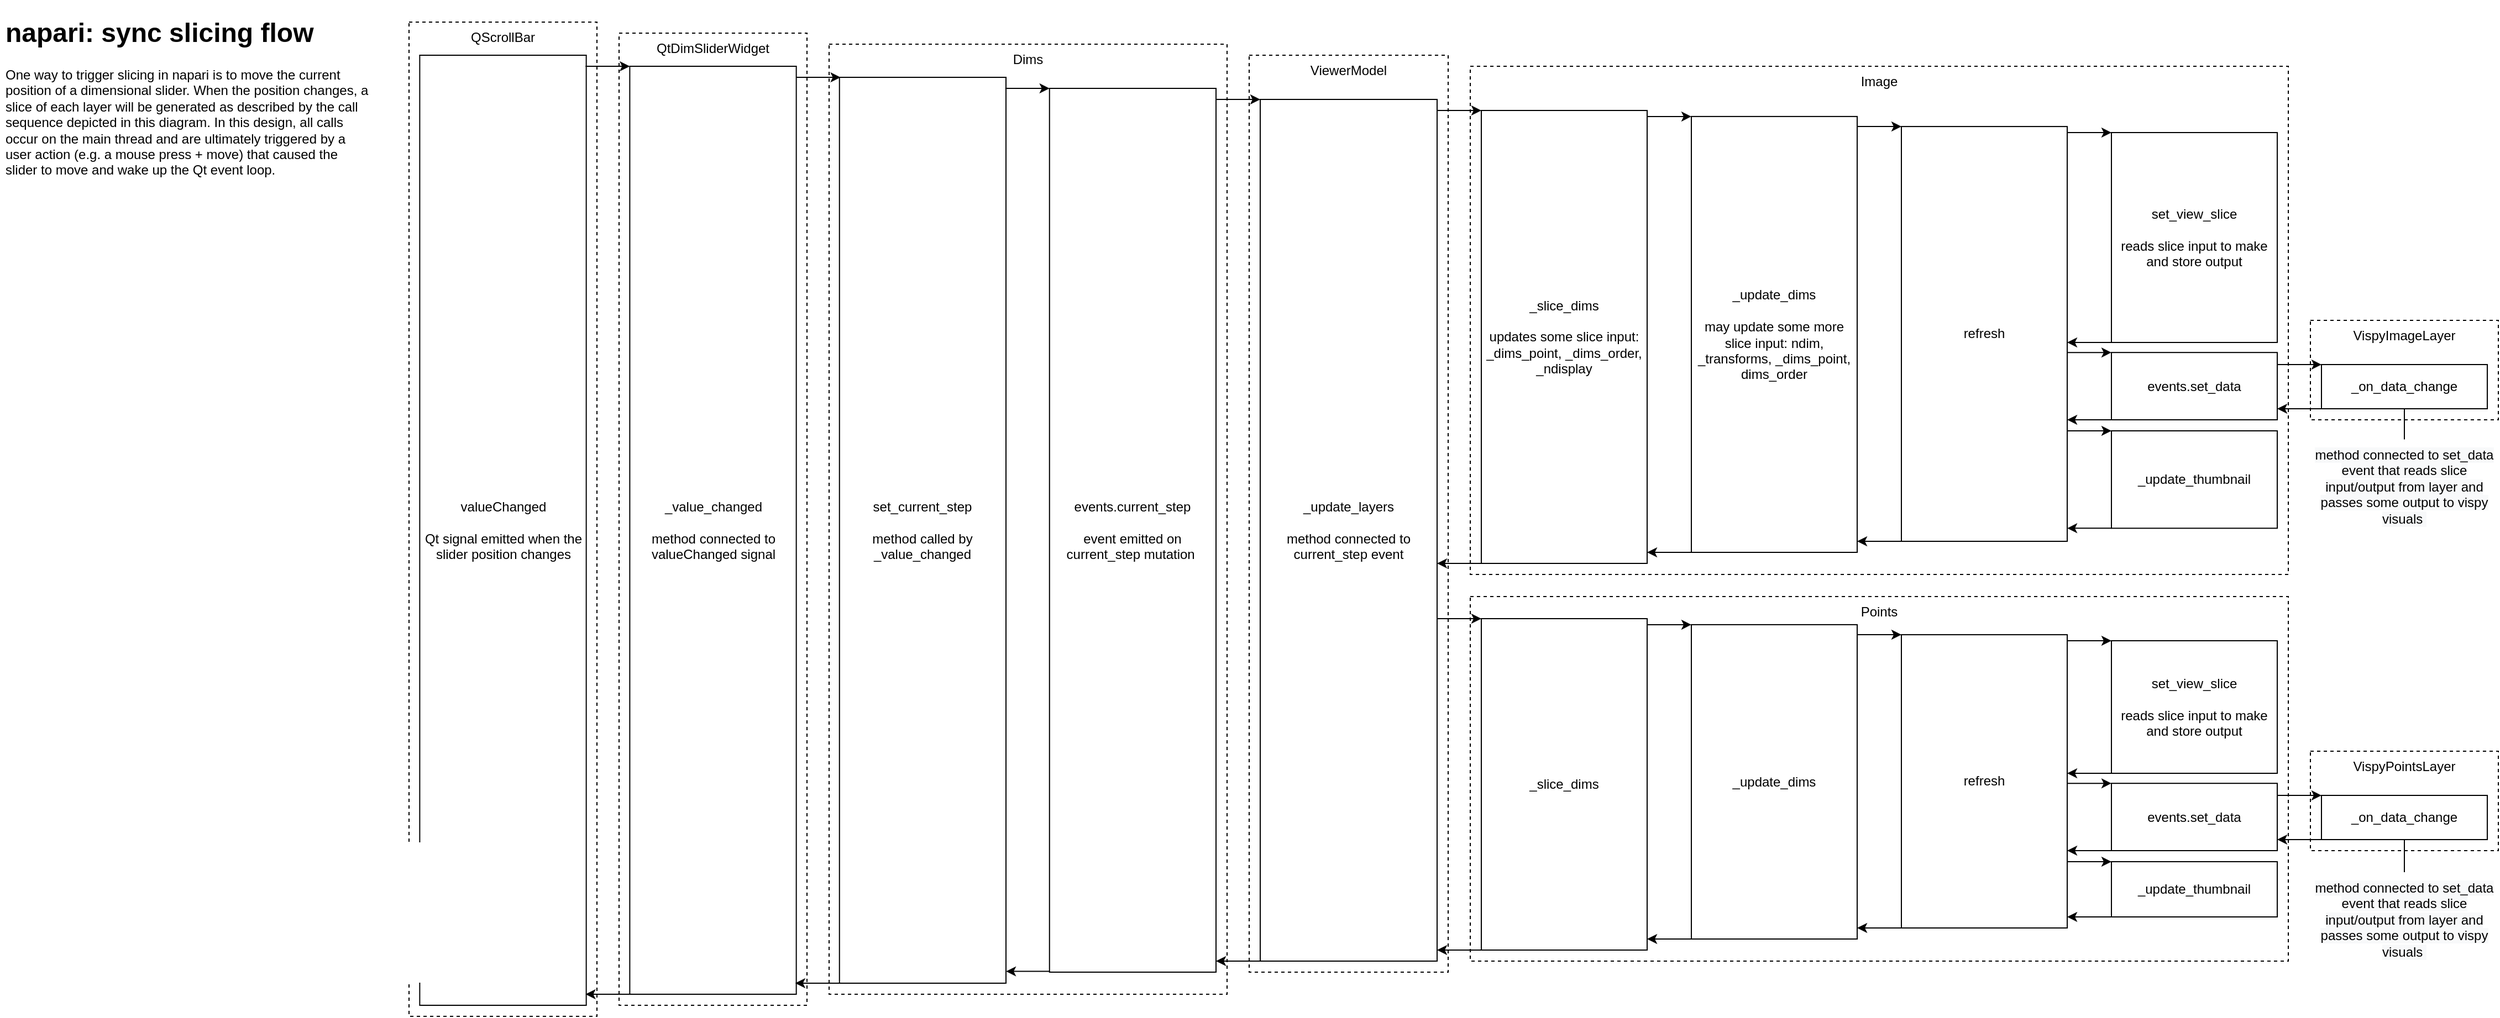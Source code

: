 <mxfile version="20.0.4" type="github"><diagram id="Yj_vzEqTpsTSU6RkFpzm" name="Page-1"><mxGraphModel dx="2066" dy="801" grid="1" gridSize="10" guides="1" tooltips="1" connect="1" arrows="1" fold="1" page="1" pageScale="1" pageWidth="850" pageHeight="1100" math="0" shadow="0"><root><mxCell id="0"/><mxCell id="1" parent="0"/><mxCell id="6yyRVk2ILkX0JGuf4gln-77" value="VispyPointsLayer" style="rounded=0;whiteSpace=wrap;html=1;verticalAlign=top;align=center;spacingLeft=0;spacingTop=0;dashed=1;" parent="1" vertex="1"><mxGeometry x="2100" y="680" width="170" height="90" as="geometry"/></mxCell><mxCell id="6yyRVk2ILkX0JGuf4gln-20" value="VispyImageLayer" style="rounded=0;whiteSpace=wrap;html=1;verticalAlign=top;align=center;spacingLeft=0;spacingTop=0;dashed=1;" parent="1" vertex="1"><mxGeometry x="2100" y="290" width="170" height="90" as="geometry"/></mxCell><mxCell id="6yyRVk2ILkX0JGuf4gln-73" value="&lt;span style=&quot;color: rgb(0, 0, 0); font-family: Helvetica; font-size: 12px; font-style: normal; font-variant-ligatures: normal; font-variant-caps: normal; font-weight: 400; letter-spacing: normal; orphans: 2; text-indent: 0px; text-transform: none; widows: 2; word-spacing: 0px; -webkit-text-stroke-width: 0px; background-color: rgb(248, 249, 250); text-decoration-thickness: initial; text-decoration-style: initial; text-decoration-color: initial; float: none; display: inline !important;&quot;&gt;method connected to set_data event that reads slice input/output from layer and passes some output to vispy visuals&amp;nbsp;&lt;br&gt;&lt;/span&gt;" style="text;whiteSpace=wrap;html=1;align=center;" parent="1" vertex="1"><mxGeometry x="2100" y="397.72" width="170" height="70.46" as="geometry"/></mxCell><mxCell id="6yyRVk2ILkX0JGuf4gln-4" value="ViewerModel" style="rounded=0;whiteSpace=wrap;html=1;verticalAlign=top;align=center;spacingLeft=0;spacingTop=0;dashed=1;fillColor=none;" parent="1" vertex="1"><mxGeometry x="1140" y="50" width="180" height="830" as="geometry"/></mxCell><mxCell id="6yyRVk2ILkX0JGuf4gln-6" value="_update_layers&lt;br&gt;&lt;br&gt;method connected to current_step event" style="rounded=0;whiteSpace=wrap;html=1;" parent="1" vertex="1"><mxGeometry x="1150" y="90" width="160" height="780" as="geometry"/></mxCell><mxCell id="6yyRVk2ILkX0JGuf4gln-2" value="Dims" style="rounded=0;whiteSpace=wrap;html=1;verticalAlign=top;align=center;spacingLeft=0;spacingTop=0;dashed=1;" parent="1" vertex="1"><mxGeometry x="760" y="40" width="360" height="860" as="geometry"/></mxCell><mxCell id="6yyRVk2ILkX0JGuf4gln-3" value="events.current_step&lt;br&gt;&lt;br&gt;event emitted on current_step mutation&amp;nbsp;" style="rounded=0;whiteSpace=wrap;html=1;" parent="1" vertex="1"><mxGeometry x="959.38" y="80" width="150.63" height="800" as="geometry"/></mxCell><mxCell id="6yyRVk2ILkX0JGuf4gln-7" value="Image" style="rounded=0;whiteSpace=wrap;html=1;verticalAlign=top;align=center;spacingLeft=0;spacingTop=0;dashed=1;fillColor=none;" parent="1" vertex="1"><mxGeometry x="1340" y="60" width="740" height="460" as="geometry"/></mxCell><mxCell id="6yyRVk2ILkX0JGuf4gln-5" value="_slice_dims&lt;br&gt;&lt;br&gt;updates some slice input: &lt;br&gt;_dims_point, _dims_order, _ndisplay" style="rounded=0;whiteSpace=wrap;html=1;" parent="1" vertex="1"><mxGeometry x="1350" y="100" width="150" height="410" as="geometry"/></mxCell><mxCell id="6yyRVk2ILkX0JGuf4gln-8" value="_update_dims&lt;br&gt;&lt;br&gt;may update some more slice input: ndim, _transforms, _dims_point, dims_order" style="rounded=0;whiteSpace=wrap;html=1;" parent="1" vertex="1"><mxGeometry x="1540" y="105.45" width="150" height="394.55" as="geometry"/></mxCell><mxCell id="6yyRVk2ILkX0JGuf4gln-9" value="refresh" style="rounded=0;whiteSpace=wrap;html=1;" parent="1" vertex="1"><mxGeometry x="1730" y="114.54" width="150" height="375.46" as="geometry"/></mxCell><mxCell id="6yyRVk2ILkX0JGuf4gln-10" value="set_view_slice&lt;br&gt;&lt;br&gt;reads slice input to make and store output" style="rounded=0;whiteSpace=wrap;html=1;" parent="1" vertex="1"><mxGeometry x="1920" y="120" width="150" height="190" as="geometry"/></mxCell><mxCell id="6yyRVk2ILkX0JGuf4gln-17" value="events.set_data" style="rounded=0;whiteSpace=wrap;html=1;" parent="1" vertex="1"><mxGeometry x="1920" y="319.09" width="150" height="60.91" as="geometry"/></mxCell><mxCell id="6yyRVk2ILkX0JGuf4gln-19" value="_update_thumbnail" style="rounded=0;whiteSpace=wrap;html=1;" parent="1" vertex="1"><mxGeometry x="1920" y="390" width="150" height="88.18" as="geometry"/></mxCell><mxCell id="6yyRVk2ILkX0JGuf4gln-46" value="QtDimSliderWidget" style="rounded=0;whiteSpace=wrap;html=1;verticalAlign=top;align=center;spacingLeft=0;spacingTop=0;dashed=1;" parent="1" vertex="1"><mxGeometry x="570" y="30" width="170" height="880" as="geometry"/></mxCell><mxCell id="6yyRVk2ILkX0JGuf4gln-47" value="_value_changed&lt;br&gt;&lt;br&gt;method connected to valueChanged signal" style="rounded=0;whiteSpace=wrap;html=1;" parent="1" vertex="1"><mxGeometry x="579.69" y="60" width="150.63" height="840" as="geometry"/></mxCell><mxCell id="6yyRVk2ILkX0JGuf4gln-48" value="QScrollBar" style="rounded=0;whiteSpace=wrap;html=1;verticalAlign=top;align=center;spacingLeft=0;spacingTop=0;dashed=1;" parent="1" vertex="1"><mxGeometry x="380" y="20" width="170" height="900" as="geometry"/></mxCell><mxCell id="6yyRVk2ILkX0JGuf4gln-49" value="valueChanged&lt;br&gt;&lt;br&gt;Qt signal emitted when the slider position changes" style="rounded=0;whiteSpace=wrap;html=1;" parent="1" vertex="1"><mxGeometry x="389.69" y="50" width="150.63" height="860" as="geometry"/></mxCell><mxCell id="6yyRVk2ILkX0JGuf4gln-50" value="set_current_step&lt;br&gt;&lt;br&gt;method called by _value_changed" style="rounded=0;whiteSpace=wrap;html=1;" parent="1" vertex="1"><mxGeometry x="769.38" y="70" width="150.63" height="820" as="geometry"/></mxCell><mxCell id="6yyRVk2ILkX0JGuf4gln-52" value="" style="endArrow=classic;html=1;rounded=0;" parent="1" edge="1"><mxGeometry width="50" height="50" relative="1" as="geometry"><mxPoint x="539.69" y="60" as="sourcePoint"/><mxPoint x="579.69" y="60" as="targetPoint"/></mxGeometry></mxCell><mxCell id="6yyRVk2ILkX0JGuf4gln-53" value="" style="endArrow=classic;html=1;rounded=0;" parent="1" edge="1"><mxGeometry width="50" height="50" relative="1" as="geometry"><mxPoint x="730.32" y="70" as="sourcePoint"/><mxPoint x="770.32" y="70" as="targetPoint"/></mxGeometry></mxCell><mxCell id="6yyRVk2ILkX0JGuf4gln-54" value="" style="endArrow=classic;html=1;rounded=0;" parent="1" edge="1"><mxGeometry width="50" height="50" relative="1" as="geometry"><mxPoint x="919.38" y="80" as="sourcePoint"/><mxPoint x="959.38" y="80" as="targetPoint"/></mxGeometry></mxCell><mxCell id="6yyRVk2ILkX0JGuf4gln-55" value="" style="endArrow=classic;html=1;rounded=0;" parent="1" edge="1"><mxGeometry width="50" height="50" relative="1" as="geometry"><mxPoint x="1110.0" y="90" as="sourcePoint"/><mxPoint x="1150.0" y="90" as="targetPoint"/></mxGeometry></mxCell><mxCell id="6yyRVk2ILkX0JGuf4gln-56" value="" style="endArrow=classic;html=1;rounded=0;" parent="1" edge="1"><mxGeometry width="50" height="50" relative="1" as="geometry"><mxPoint x="1310" y="100" as="sourcePoint"/><mxPoint x="1350" y="100" as="targetPoint"/></mxGeometry></mxCell><mxCell id="6yyRVk2ILkX0JGuf4gln-57" value="" style="endArrow=classic;html=1;rounded=0;" parent="1" edge="1"><mxGeometry width="50" height="50" relative="1" as="geometry"><mxPoint x="1500" y="105.45" as="sourcePoint"/><mxPoint x="1540" y="105.45" as="targetPoint"/></mxGeometry></mxCell><mxCell id="6yyRVk2ILkX0JGuf4gln-58" value="" style="endArrow=classic;html=1;rounded=0;" parent="1" edge="1"><mxGeometry width="50" height="50" relative="1" as="geometry"><mxPoint x="1690" y="114.54" as="sourcePoint"/><mxPoint x="1730" y="114.54" as="targetPoint"/></mxGeometry></mxCell><mxCell id="6yyRVk2ILkX0JGuf4gln-59" value="" style="endArrow=classic;html=1;rounded=0;" parent="1" edge="1"><mxGeometry width="50" height="50" relative="1" as="geometry"><mxPoint x="1880" y="120.0" as="sourcePoint"/><mxPoint x="1920" y="120.0" as="targetPoint"/></mxGeometry></mxCell><mxCell id="6yyRVk2ILkX0JGuf4gln-60" value="" style="endArrow=classic;html=1;rounded=0;" parent="1" edge="1"><mxGeometry width="50" height="50" relative="1" as="geometry"><mxPoint x="2070" y="330.0" as="sourcePoint"/><mxPoint x="2110" y="330.0" as="targetPoint"/></mxGeometry></mxCell><mxCell id="6yyRVk2ILkX0JGuf4gln-61" value="" style="endArrow=classic;html=1;rounded=0;" parent="1" edge="1"><mxGeometry width="50" height="50" relative="1" as="geometry"><mxPoint x="2110" y="370.0" as="sourcePoint"/><mxPoint x="2070" y="370" as="targetPoint"/></mxGeometry></mxCell><mxCell id="6yyRVk2ILkX0JGuf4gln-62" value="" style="endArrow=classic;html=1;rounded=0;" parent="1" edge="1"><mxGeometry width="50" height="50" relative="1" as="geometry"><mxPoint x="1920" y="380.0" as="sourcePoint"/><mxPoint x="1880" y="380.0" as="targetPoint"/></mxGeometry></mxCell><mxCell id="6yyRVk2ILkX0JGuf4gln-63" value="" style="endArrow=classic;html=1;rounded=0;" parent="1" edge="1"><mxGeometry width="50" height="50" relative="1" as="geometry"><mxPoint x="1920" y="478.18" as="sourcePoint"/><mxPoint x="1880" y="478.18" as="targetPoint"/></mxGeometry></mxCell><mxCell id="6yyRVk2ILkX0JGuf4gln-64" value="" style="endArrow=classic;html=1;rounded=0;" parent="1" edge="1"><mxGeometry width="50" height="50" relative="1" as="geometry"><mxPoint x="1880" y="390.0" as="sourcePoint"/><mxPoint x="1920" y="390.0" as="targetPoint"/></mxGeometry></mxCell><mxCell id="6yyRVk2ILkX0JGuf4gln-65" value="" style="endArrow=classic;html=1;rounded=0;" parent="1" edge="1"><mxGeometry width="50" height="50" relative="1" as="geometry"><mxPoint x="1880" y="319.09" as="sourcePoint"/><mxPoint x="1920" y="319.09" as="targetPoint"/></mxGeometry></mxCell><mxCell id="6yyRVk2ILkX0JGuf4gln-66" value="" style="endArrow=classic;html=1;rounded=0;" parent="1" edge="1"><mxGeometry width="50" height="50" relative="1" as="geometry"><mxPoint x="1730" y="490" as="sourcePoint"/><mxPoint x="1690" y="490.0" as="targetPoint"/></mxGeometry></mxCell><mxCell id="6yyRVk2ILkX0JGuf4gln-67" value="" style="endArrow=classic;html=1;rounded=0;" parent="1" edge="1"><mxGeometry width="50" height="50" relative="1" as="geometry"><mxPoint x="1540" y="500.0" as="sourcePoint"/><mxPoint x="1500" y="500.0" as="targetPoint"/></mxGeometry></mxCell><mxCell id="6yyRVk2ILkX0JGuf4gln-68" value="" style="endArrow=classic;html=1;rounded=0;" parent="1" edge="1"><mxGeometry width="50" height="50" relative="1" as="geometry"><mxPoint x="1350" y="510.0" as="sourcePoint"/><mxPoint x="1310" y="510.0" as="targetPoint"/></mxGeometry></mxCell><mxCell id="6yyRVk2ILkX0JGuf4gln-69" value="" style="endArrow=classic;html=1;rounded=0;" parent="1" edge="1"><mxGeometry width="50" height="50" relative="1" as="geometry"><mxPoint x="1150.01" y="870.0" as="sourcePoint"/><mxPoint x="1110.01" y="870.0" as="targetPoint"/></mxGeometry></mxCell><mxCell id="6yyRVk2ILkX0JGuf4gln-70" value="" style="endArrow=classic;html=1;rounded=0;" parent="1" edge="1"><mxGeometry width="50" height="50" relative="1" as="geometry"><mxPoint x="960.01" y="879.31" as="sourcePoint"/><mxPoint x="920.01" y="879.31" as="targetPoint"/></mxGeometry></mxCell><mxCell id="6yyRVk2ILkX0JGuf4gln-71" value="" style="endArrow=classic;html=1;rounded=0;" parent="1" edge="1"><mxGeometry width="50" height="50" relative="1" as="geometry"><mxPoint x="769.38" y="890.0" as="sourcePoint"/><mxPoint x="729.38" y="890.0" as="targetPoint"/></mxGeometry></mxCell><mxCell id="6yyRVk2ILkX0JGuf4gln-72" value="" style="endArrow=classic;html=1;rounded=0;" parent="1" edge="1"><mxGeometry width="50" height="50" relative="1" as="geometry"><mxPoint x="579.69" y="900.0" as="sourcePoint"/><mxPoint x="539.69" y="900.0" as="targetPoint"/></mxGeometry></mxCell><mxCell id="6yyRVk2ILkX0JGuf4gln-74" value="" style="endArrow=none;html=1;rounded=0;exitX=0.5;exitY=1;exitDx=0;exitDy=0;entryX=0.5;entryY=0;entryDx=0;entryDy=0;" parent="1" source="6yyRVk2ILkX0JGuf4gln-21" target="6yyRVk2ILkX0JGuf4gln-73" edge="1"><mxGeometry width="50" height="50" relative="1" as="geometry"><mxPoint x="1710" y="390" as="sourcePoint"/><mxPoint x="2185" y="400" as="targetPoint"/></mxGeometry></mxCell><mxCell id="6yyRVk2ILkX0JGuf4gln-75" value="" style="endArrow=classic;html=1;rounded=0;" parent="1" edge="1"><mxGeometry width="50" height="50" relative="1" as="geometry"><mxPoint x="1920" y="310" as="sourcePoint"/><mxPoint x="1880" y="310" as="targetPoint"/></mxGeometry></mxCell><mxCell id="6yyRVk2ILkX0JGuf4gln-79" value="Points" style="rounded=0;whiteSpace=wrap;html=1;verticalAlign=top;align=center;spacingLeft=0;spacingTop=0;dashed=1;fillColor=none;" parent="1" vertex="1"><mxGeometry x="1340" y="540" width="740" height="330" as="geometry"/></mxCell><mxCell id="6yyRVk2ILkX0JGuf4gln-80" value="_slice_dims" style="rounded=0;whiteSpace=wrap;html=1;" parent="1" vertex="1"><mxGeometry x="1350" y="560" width="150" height="300" as="geometry"/></mxCell><mxCell id="6yyRVk2ILkX0JGuf4gln-81" value="_update_dims" style="rounded=0;whiteSpace=wrap;html=1;" parent="1" vertex="1"><mxGeometry x="1540" y="565.45" width="150" height="284.55" as="geometry"/></mxCell><mxCell id="6yyRVk2ILkX0JGuf4gln-82" value="refresh" style="rounded=0;whiteSpace=wrap;html=1;" parent="1" vertex="1"><mxGeometry x="1730" y="574.54" width="150" height="265.46" as="geometry"/></mxCell><mxCell id="6yyRVk2ILkX0JGuf4gln-83" value="set_view_slice&lt;br&gt;&lt;br&gt;reads slice input to make and store output" style="rounded=0;whiteSpace=wrap;html=1;" parent="1" vertex="1"><mxGeometry x="1920" y="580" width="150" height="120" as="geometry"/></mxCell><mxCell id="6yyRVk2ILkX0JGuf4gln-84" value="events.set_data" style="rounded=0;whiteSpace=wrap;html=1;" parent="1" vertex="1"><mxGeometry x="1920" y="709.09" width="150" height="60.91" as="geometry"/></mxCell><mxCell id="6yyRVk2ILkX0JGuf4gln-85" value="_update_thumbnail" style="rounded=0;whiteSpace=wrap;html=1;" parent="1" vertex="1"><mxGeometry x="1920" y="780" width="150" height="50" as="geometry"/></mxCell><mxCell id="6yyRVk2ILkX0JGuf4gln-86" value="" style="endArrow=classic;html=1;rounded=0;" parent="1" edge="1"><mxGeometry width="50" height="50" relative="1" as="geometry"><mxPoint x="1500" y="565.45" as="sourcePoint"/><mxPoint x="1540" y="565.45" as="targetPoint"/></mxGeometry></mxCell><mxCell id="6yyRVk2ILkX0JGuf4gln-87" value="" style="endArrow=classic;html=1;rounded=0;" parent="1" edge="1"><mxGeometry width="50" height="50" relative="1" as="geometry"><mxPoint x="1690" y="574.54" as="sourcePoint"/><mxPoint x="1730" y="574.54" as="targetPoint"/></mxGeometry></mxCell><mxCell id="6yyRVk2ILkX0JGuf4gln-88" value="" style="endArrow=classic;html=1;rounded=0;" parent="1" edge="1"><mxGeometry width="50" height="50" relative="1" as="geometry"><mxPoint x="1880" y="580" as="sourcePoint"/><mxPoint x="1920" y="580" as="targetPoint"/></mxGeometry></mxCell><mxCell id="6yyRVk2ILkX0JGuf4gln-89" value="" style="endArrow=classic;html=1;rounded=0;" parent="1" edge="1"><mxGeometry width="50" height="50" relative="1" as="geometry"><mxPoint x="2070" y="720" as="sourcePoint"/><mxPoint x="2110" y="720" as="targetPoint"/></mxGeometry></mxCell><mxCell id="6yyRVk2ILkX0JGuf4gln-90" value="" style="endArrow=classic;html=1;rounded=0;" parent="1" edge="1"><mxGeometry width="50" height="50" relative="1" as="geometry"><mxPoint x="2110" y="760" as="sourcePoint"/><mxPoint x="2070" y="760" as="targetPoint"/></mxGeometry></mxCell><mxCell id="6yyRVk2ILkX0JGuf4gln-91" value="" style="endArrow=classic;html=1;rounded=0;" parent="1" edge="1"><mxGeometry width="50" height="50" relative="1" as="geometry"><mxPoint x="1920" y="770" as="sourcePoint"/><mxPoint x="1880" y="770" as="targetPoint"/></mxGeometry></mxCell><mxCell id="6yyRVk2ILkX0JGuf4gln-92" value="" style="endArrow=classic;html=1;rounded=0;" parent="1" edge="1"><mxGeometry width="50" height="50" relative="1" as="geometry"><mxPoint x="1920" y="830.0" as="sourcePoint"/><mxPoint x="1880" y="830.0" as="targetPoint"/></mxGeometry></mxCell><mxCell id="6yyRVk2ILkX0JGuf4gln-93" value="" style="endArrow=classic;html=1;rounded=0;" parent="1" edge="1"><mxGeometry width="50" height="50" relative="1" as="geometry"><mxPoint x="1880" y="780" as="sourcePoint"/><mxPoint x="1920" y="780" as="targetPoint"/></mxGeometry></mxCell><mxCell id="6yyRVk2ILkX0JGuf4gln-94" value="" style="endArrow=classic;html=1;rounded=0;" parent="1" edge="1"><mxGeometry width="50" height="50" relative="1" as="geometry"><mxPoint x="1880" y="709.09" as="sourcePoint"/><mxPoint x="1920" y="709.09" as="targetPoint"/></mxGeometry></mxCell><mxCell id="6yyRVk2ILkX0JGuf4gln-95" value="" style="endArrow=classic;html=1;rounded=0;" parent="1" edge="1"><mxGeometry width="50" height="50" relative="1" as="geometry"><mxPoint x="1730" y="840" as="sourcePoint"/><mxPoint x="1690" y="840.0" as="targetPoint"/></mxGeometry></mxCell><mxCell id="6yyRVk2ILkX0JGuf4gln-96" value="" style="endArrow=classic;html=1;rounded=0;" parent="1" edge="1"><mxGeometry width="50" height="50" relative="1" as="geometry"><mxPoint x="1540" y="850.0" as="sourcePoint"/><mxPoint x="1500" y="850.0" as="targetPoint"/></mxGeometry></mxCell><mxCell id="6yyRVk2ILkX0JGuf4gln-97" value="&lt;span style=&quot;color: rgb(0, 0, 0); font-family: Helvetica; font-size: 12px; font-style: normal; font-variant-ligatures: normal; font-variant-caps: normal; font-weight: 400; letter-spacing: normal; orphans: 2; text-indent: 0px; text-transform: none; widows: 2; word-spacing: 0px; -webkit-text-stroke-width: 0px; background-color: rgb(248, 249, 250); text-decoration-thickness: initial; text-decoration-style: initial; text-decoration-color: initial; float: none; display: inline !important;&quot;&gt;method connected to set_data event that reads slice input/output from layer and passes some output to vispy visuals&amp;nbsp;&lt;br&gt;&lt;/span&gt;" style="text;whiteSpace=wrap;html=1;align=center;" parent="1" vertex="1"><mxGeometry x="2100" y="789.54" width="170" height="70.46" as="geometry"/></mxCell><mxCell id="6yyRVk2ILkX0JGuf4gln-98" value="" style="endArrow=none;html=1;rounded=0;entryX=0.5;entryY=0;entryDx=0;entryDy=0;exitX=0.5;exitY=1;exitDx=0;exitDy=0;" parent="1" source="6yyRVk2ILkX0JGuf4gln-78" target="6yyRVk2ILkX0JGuf4gln-97" edge="1"><mxGeometry width="50" height="50" relative="1" as="geometry"><mxPoint x="1710" y="780" as="sourcePoint"/><mxPoint x="1760" y="730" as="targetPoint"/></mxGeometry></mxCell><mxCell id="6yyRVk2ILkX0JGuf4gln-99" value="" style="endArrow=classic;html=1;rounded=0;" parent="1" edge="1"><mxGeometry width="50" height="50" relative="1" as="geometry"><mxPoint x="1920" y="700" as="sourcePoint"/><mxPoint x="1880" y="700" as="targetPoint"/></mxGeometry></mxCell><mxCell id="6yyRVk2ILkX0JGuf4gln-100" value="" style="endArrow=classic;html=1;rounded=0;" parent="1" edge="1"><mxGeometry width="50" height="50" relative="1" as="geometry"><mxPoint x="1350" y="860.0" as="sourcePoint"/><mxPoint x="1310" y="860.0" as="targetPoint"/></mxGeometry></mxCell><mxCell id="6yyRVk2ILkX0JGuf4gln-101" value="" style="endArrow=classic;html=1;rounded=0;" parent="1" edge="1"><mxGeometry width="50" height="50" relative="1" as="geometry"><mxPoint x="1310" y="560" as="sourcePoint"/><mxPoint x="1350" y="560" as="targetPoint"/></mxGeometry></mxCell><mxCell id="6yyRVk2ILkX0JGuf4gln-21" value="_on_data_change" style="rounded=0;whiteSpace=wrap;html=1;" parent="1" vertex="1"><mxGeometry x="2110" y="330" width="150" height="40" as="geometry"/></mxCell><mxCell id="6yyRVk2ILkX0JGuf4gln-78" value="_on_data_change" style="rounded=0;whiteSpace=wrap;html=1;" parent="1" vertex="1"><mxGeometry x="2110" y="720" width="150" height="40" as="geometry"/></mxCell><mxCell id="6yyRVk2ILkX0JGuf4gln-102" value="&lt;h1&gt;napari: sync slicing flow&amp;nbsp;&lt;/h1&gt;&lt;p&gt;One way to trigger slicing in napari is to move the current position of a dimensional slider. When the position changes, a slice of each layer will be generated as described by the call sequence depicted in this diagram. In this design, all calls occur on the main thread and are ultimately triggered by a user action (e.g. a mouse press + move) that caused the slider to move and wake up the Qt event loop.&amp;nbsp;&lt;/p&gt;" style="text;html=1;strokeColor=none;fillColor=none;spacing=5;spacingTop=-20;whiteSpace=wrap;overflow=hidden;rounded=0;dashed=1;dashPattern=1 1;" parent="1" vertex="1"><mxGeometry x="10" y="10" width="340" height="510" as="geometry"/></mxCell></root></mxGraphModel></diagram></mxfile>